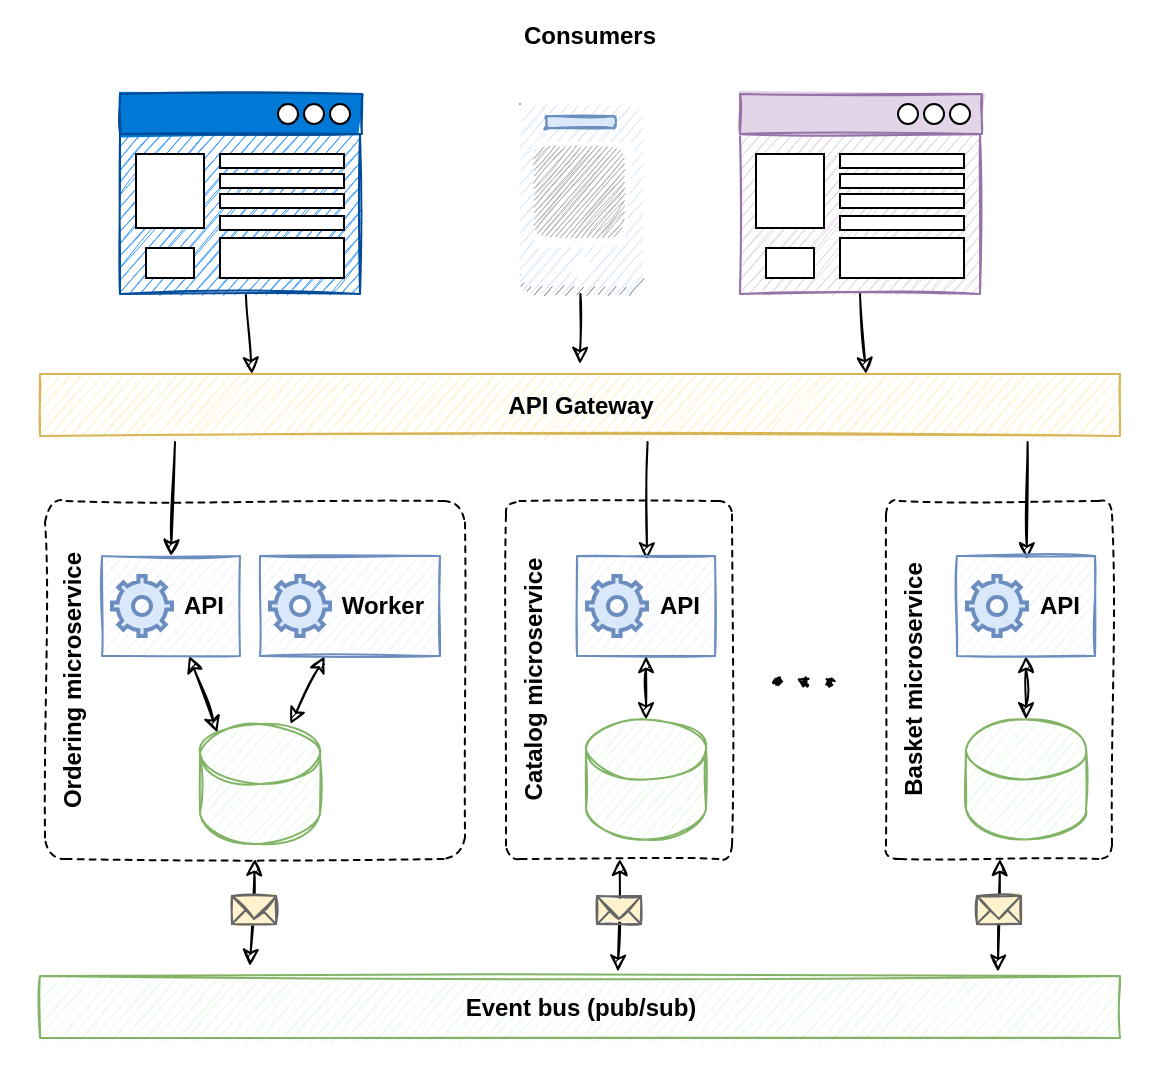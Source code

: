 <mxfile version="13.9.9" type="device"><diagram id="FCCemyp3I9G7vuMb8-Q_" name="soa-vs-microservices"><mxGraphModel dx="1408" dy="808" grid="1" gridSize="10" guides="1" tooltips="1" connect="1" arrows="1" fold="1" page="1" pageScale="1" pageWidth="850" pageHeight="1100" math="0" shadow="0"><root><mxCell id="0"/><mxCell id="1" parent="0"/><mxCell id="skr9TROCAOCcMGvgB_VV-87" value="" style="rounded=0;whiteSpace=wrap;html=1;dashed=1;sketch=0;disableMultiStroke=1;align=right;fillColor=#FFFFFF;strokeColor=none;" parent="1" vertex="1"><mxGeometry x="130" y="122" width="580" height="538" as="geometry"/></mxCell><mxCell id="skr9TROCAOCcMGvgB_VV-22" value="Ordering microservice" style="rounded=1;whiteSpace=wrap;html=1;fillColor=none;verticalAlign=top;fontStyle=1;dashed=1;sketch=1;arcSize=6;disableMultiStroke=1;rotation=-90;" parent="1" vertex="1"><mxGeometry x="168" y="357" width="179" height="210" as="geometry"/></mxCell><mxCell id="skr9TROCAOCcMGvgB_VV-1" style="edgeStyle=none;rounded=0;sketch=1;orthogonalLoop=1;jettySize=auto;html=1;startArrow=classic;startFill=1;exitX=0;exitY=0.5;exitDx=0;exitDy=0;" parent="1" source="skr9TROCAOCcMGvgB_VV-22" edge="1"><mxGeometry relative="1" as="geometry"><mxPoint x="255" y="605" as="targetPoint"/></mxGeometry></mxCell><mxCell id="skr9TROCAOCcMGvgB_VV-18" style="edgeStyle=none;rounded=0;sketch=1;orthogonalLoop=1;jettySize=auto;html=1;entryX=0.145;entryY=0;entryDx=0;entryDy=4.35;entryPerimeter=0;startArrow=classic;startFill=1;" parent="1" source="Lkasd60uAX62nH7_nChF-57" target="2ehcjkRP_I2p9TleZrnI-26" edge="1"><mxGeometry relative="1" as="geometry"/></mxCell><mxCell id="Lkasd60uAX62nH7_nChF-57" value="API" style="html=1;sketch=1;strokeColor=#6c8ebf;fontStyle=1;labelBackgroundColor=none;fillColor=#F0F4FF;align=right;spacingRight=7;verticalAlign=middle;" parent="1" vertex="1"><mxGeometry x="181" y="400" width="69" height="50" as="geometry"/></mxCell><mxCell id="skr9TROCAOCcMGvgB_VV-37" style="edgeStyle=none;rounded=0;sketch=1;orthogonalLoop=1;jettySize=auto;html=1;entryX=0.499;entryY=0.176;entryDx=0;entryDy=0;entryPerimeter=0;startArrow=none;startFill=0;exitX=0.489;exitY=1.097;exitDx=0;exitDy=0;exitPerimeter=0;" parent="1" edge="1"><mxGeometry relative="1" as="geometry"><mxPoint x="453.802" y="343.007" as="sourcePoint"/><mxPoint x="453.39" y="401.68" as="targetPoint"/></mxGeometry></mxCell><mxCell id="Lkasd60uAX62nH7_nChF-59" value="API Gateway" style="html=1;strokeColor=#d6b656;sketch=1;fontStyle=1;labelBackgroundColor=none;fillColor=#fff2cc;" parent="1" vertex="1"><mxGeometry x="150" y="309" width="540" height="31" as="geometry"/></mxCell><mxCell id="Lkasd60uAX62nH7_nChF-71" style="rounded=0;orthogonalLoop=1;jettySize=auto;html=1;entryX=0.5;entryY=0;entryDx=0;entryDy=0;sketch=1;" parent="1" source="Lkasd60uAX62nH7_nChF-60" edge="1"><mxGeometry relative="1" as="geometry"><mxPoint x="256" y="309" as="targetPoint"/></mxGeometry></mxCell><mxCell id="Lkasd60uAX62nH7_nChF-60" value="" style="rounded=0;whiteSpace=wrap;html=1;sketch=1;fillColor=#3399FF;strokeColor=#004C99;" parent="1" vertex="1"><mxGeometry x="190" y="189" width="120" height="80" as="geometry"/></mxCell><mxCell id="Lkasd60uAX62nH7_nChF-61" value="" style="rounded=0;whiteSpace=wrap;html=1;gradientColor=none;" parent="1" vertex="1"><mxGeometry x="198" y="199" width="34" height="37" as="geometry"/></mxCell><mxCell id="Lkasd60uAX62nH7_nChF-62" value="" style="rounded=0;whiteSpace=wrap;html=1;gradientColor=none;" parent="1" vertex="1"><mxGeometry x="240" y="199" width="62" height="7" as="geometry"/></mxCell><mxCell id="Lkasd60uAX62nH7_nChF-63" value="" style="rounded=0;whiteSpace=wrap;html=1;gradientColor=none;" parent="1" vertex="1"><mxGeometry x="240" y="209" width="62" height="7" as="geometry"/></mxCell><mxCell id="Lkasd60uAX62nH7_nChF-64" value="" style="rounded=0;whiteSpace=wrap;html=1;gradientColor=none;" parent="1" vertex="1"><mxGeometry x="240" y="219" width="62" height="7" as="geometry"/></mxCell><mxCell id="Lkasd60uAX62nH7_nChF-65" value="" style="rounded=0;whiteSpace=wrap;html=1;gradientColor=none;" parent="1" vertex="1"><mxGeometry x="240" y="230" width="62" height="7" as="geometry"/></mxCell><mxCell id="Lkasd60uAX62nH7_nChF-66" value="" style="rounded=0;whiteSpace=wrap;html=1;gradientColor=none;" parent="1" vertex="1"><mxGeometry x="240" y="241" width="62" height="20" as="geometry"/></mxCell><mxCell id="Lkasd60uAX62nH7_nChF-67" value="" style="rounded=0;whiteSpace=wrap;html=1;gradientColor=none;" parent="1" vertex="1"><mxGeometry x="203" y="246" width="24" height="15" as="geometry"/></mxCell><mxCell id="Lkasd60uAX62nH7_nChF-68" value="" style="rounded=0;whiteSpace=wrap;html=1;sketch=1;gradientColor=none;strokeColor=#004C99;fillStyle=solid;fillColor=#0079D6;" parent="1" vertex="1"><mxGeometry x="190" y="169" width="121" height="20" as="geometry"/></mxCell><mxCell id="Lkasd60uAX62nH7_nChF-48" value="" style="ellipse;whiteSpace=wrap;html=1;aspect=fixed;sketch=0;fillColor=#FFFFFF;" parent="1" vertex="1"><mxGeometry x="295" y="174" width="10" height="10" as="geometry"/></mxCell><mxCell id="Lkasd60uAX62nH7_nChF-69" value="" style="ellipse;whiteSpace=wrap;html=1;aspect=fixed;sketch=0;fillColor=#FFFFFF;" parent="1" vertex="1"><mxGeometry x="282" y="174" width="10" height="10" as="geometry"/></mxCell><mxCell id="Lkasd60uAX62nH7_nChF-70" value="" style="ellipse;whiteSpace=wrap;html=1;aspect=fixed;sketch=0;fillColor=#FFFFFF;" parent="1" vertex="1"><mxGeometry x="269" y="174" width="10" height="10" as="geometry"/></mxCell><mxCell id="Lkasd60uAX62nH7_nChF-74" value="&amp;nbsp;" style="shape=cylinder3;whiteSpace=wrap;html=1;boundedLbl=1;strokeColor=#82b366;sketch=1;fontStyle=1;labelBackgroundColor=none;fillColor=#E8FCE7;" parent="1" vertex="1"><mxGeometry x="423" y="481.7" width="60" height="60" as="geometry"/></mxCell><mxCell id="Lkasd60uAX62nH7_nChF-96" value="" style="html=1;verticalLabelPosition=bottom;align=center;labelBackgroundColor=#ffffff;verticalAlign=top;strokeWidth=2;strokeColor=#6c8ebf;shadow=0;dashed=0;shape=mxgraph.ios7.icons.settings;sketch=0;fillStyle=solid;fillColor=#dae8fc;" parent="1" vertex="1"><mxGeometry x="186" y="410" width="30" height="30" as="geometry"/></mxCell><mxCell id="2ehcjkRP_I2p9TleZrnI-1" value="" style="rounded=0;whiteSpace=wrap;html=1;sketch=1;fillColor=#e1d5e7;strokeColor=#9673a6;" parent="1" vertex="1"><mxGeometry x="500" y="189" width="120" height="80" as="geometry"/></mxCell><mxCell id="2ehcjkRP_I2p9TleZrnI-2" value="" style="rounded=0;whiteSpace=wrap;html=1;gradientColor=none;" parent="1" vertex="1"><mxGeometry x="508" y="199" width="34" height="37" as="geometry"/></mxCell><mxCell id="2ehcjkRP_I2p9TleZrnI-3" value="" style="rounded=0;whiteSpace=wrap;html=1;gradientColor=none;" parent="1" vertex="1"><mxGeometry x="550" y="199" width="62" height="7" as="geometry"/></mxCell><mxCell id="2ehcjkRP_I2p9TleZrnI-4" value="" style="rounded=0;whiteSpace=wrap;html=1;gradientColor=none;" parent="1" vertex="1"><mxGeometry x="550" y="209" width="62" height="7" as="geometry"/></mxCell><mxCell id="2ehcjkRP_I2p9TleZrnI-5" value="" style="rounded=0;whiteSpace=wrap;html=1;gradientColor=none;" parent="1" vertex="1"><mxGeometry x="550" y="219" width="62" height="7" as="geometry"/></mxCell><mxCell id="2ehcjkRP_I2p9TleZrnI-6" value="" style="rounded=0;whiteSpace=wrap;html=1;gradientColor=none;" parent="1" vertex="1"><mxGeometry x="550" y="230" width="62" height="7" as="geometry"/></mxCell><mxCell id="2ehcjkRP_I2p9TleZrnI-7" value="" style="rounded=0;whiteSpace=wrap;html=1;gradientColor=none;" parent="1" vertex="1"><mxGeometry x="550" y="241" width="62" height="20" as="geometry"/></mxCell><mxCell id="2ehcjkRP_I2p9TleZrnI-8" value="" style="rounded=0;whiteSpace=wrap;html=1;gradientColor=none;" parent="1" vertex="1"><mxGeometry x="513" y="246" width="24" height="15" as="geometry"/></mxCell><mxCell id="2ehcjkRP_I2p9TleZrnI-9" value="" style="rounded=0;whiteSpace=wrap;html=1;sketch=1;strokeColor=#9673a6;fillStyle=solid;fillColor=#e1d5e7;" parent="1" vertex="1"><mxGeometry x="500" y="169" width="121" height="20" as="geometry"/></mxCell><mxCell id="2ehcjkRP_I2p9TleZrnI-10" value="" style="ellipse;whiteSpace=wrap;html=1;aspect=fixed;sketch=0;fillColor=#FFFFFF;" parent="1" vertex="1"><mxGeometry x="605" y="174" width="10" height="10" as="geometry"/></mxCell><mxCell id="2ehcjkRP_I2p9TleZrnI-11" value="" style="ellipse;whiteSpace=wrap;html=1;aspect=fixed;sketch=0;fillColor=#FFFFFF;" parent="1" vertex="1"><mxGeometry x="592" y="174" width="10" height="10" as="geometry"/></mxCell><mxCell id="2ehcjkRP_I2p9TleZrnI-12" value="" style="ellipse;whiteSpace=wrap;html=1;aspect=fixed;sketch=0;fillColor=#FFFFFF;" parent="1" vertex="1"><mxGeometry x="579" y="174" width="10" height="10" as="geometry"/></mxCell><mxCell id="2ehcjkRP_I2p9TleZrnI-14" style="rounded=0;orthogonalLoop=1;jettySize=auto;html=1;entryX=0.5;entryY=0;entryDx=0;entryDy=0;sketch=1;" parent="1" edge="1"><mxGeometry relative="1" as="geometry"><mxPoint x="560" y="269" as="sourcePoint"/><mxPoint x="563" y="309" as="targetPoint"/></mxGeometry></mxCell><mxCell id="2ehcjkRP_I2p9TleZrnI-16" value="" style="group" parent="1" vertex="1" connectable="0"><mxGeometry x="390" y="174" width="61.07" height="95" as="geometry"/></mxCell><mxCell id="2ehcjkRP_I2p9TleZrnI-17" value="" style="outlineConnect=0;dashed=0;verticalLabelPosition=bottom;verticalAlign=top;align=center;html=1;shape=mxgraph.aws3.mobile_client;fillColor=#dae8fc;sketch=1;fontSize=14;strokeColor=#6c8ebf;" parent="2ehcjkRP_I2p9TleZrnI-16" vertex="1"><mxGeometry width="61.07" height="95" as="geometry"/></mxCell><mxCell id="2ehcjkRP_I2p9TleZrnI-18" value="" style="rounded=1;whiteSpace=wrap;html=1;sketch=1;fontSize=14;fillColor=#dae8fc;strokeColor=#6c8ebf;fillStyle=solid;" parent="2ehcjkRP_I2p9TleZrnI-16" vertex="1"><mxGeometry x="13.194" y="6.032" width="34.682" height="6.032" as="geometry"/></mxCell><mxCell id="2ehcjkRP_I2p9TleZrnI-19" value="" style="rounded=1;whiteSpace=wrap;html=1;sketch=1;fontSize=14;strokeColor=none;hachureGap=2;fillColor=#B3B3B3;" parent="2ehcjkRP_I2p9TleZrnI-16" vertex="1"><mxGeometry x="6.409" y="21.111" width="45.237" height="45.238" as="geometry"/></mxCell><mxCell id="2ehcjkRP_I2p9TleZrnI-20" style="rounded=0;orthogonalLoop=1;jettySize=auto;html=1;sketch=1;" parent="1" source="2ehcjkRP_I2p9TleZrnI-17" edge="1"><mxGeometry relative="1" as="geometry"><mxPoint x="410.04" y="269" as="sourcePoint"/><mxPoint x="420" y="304" as="targetPoint"/></mxGeometry></mxCell><mxCell id="2ehcjkRP_I2p9TleZrnI-25" value="Consumers" style="text;html=1;strokeColor=none;fillColor=none;align=center;verticalAlign=middle;whiteSpace=wrap;rounded=0;fontStyle=1" parent="1" vertex="1"><mxGeometry x="405" y="130" width="40" height="20" as="geometry"/></mxCell><mxCell id="2ehcjkRP_I2p9TleZrnI-26" value="&amp;nbsp;" style="shape=cylinder3;whiteSpace=wrap;html=1;boundedLbl=1;strokeColor=#82b366;sketch=1;fontStyle=1;labelBackgroundColor=none;fillColor=#E8FCE7;" parent="1" vertex="1"><mxGeometry x="230" y="484" width="60" height="60" as="geometry"/></mxCell><mxCell id="2ehcjkRP_I2p9TleZrnI-30" value="Event bus (pub/sub)" style="html=1;strokeColor=#82b366;sketch=1;fontStyle=1;labelBackgroundColor=none;fillColor=#E8FCE7;" parent="1" vertex="1"><mxGeometry x="150" y="610" width="540" height="31" as="geometry"/></mxCell><mxCell id="skr9TROCAOCcMGvgB_VV-6" value="" style="html=1;verticalLabelPosition=bottom;align=center;labelBackgroundColor=#ffffff;verticalAlign=top;strokeWidth=1;shadow=0;dashed=0;shape=mxgraph.ios7.icons.mail;fillColor=#fff2cc;sketch=1;fillStyle=solid;strokeColor=#666666;" parent="1" vertex="1"><mxGeometry x="246" y="570.0" width="22" height="14" as="geometry"/></mxCell><mxCell id="skr9TROCAOCcMGvgB_VV-20" style="edgeStyle=none;rounded=0;sketch=1;orthogonalLoop=1;jettySize=auto;html=1;entryX=0.5;entryY=0;entryDx=0;entryDy=0;entryPerimeter=0;startArrow=classic;startFill=1;" parent="1" source="skr9TROCAOCcMGvgB_VV-9" target="Lkasd60uAX62nH7_nChF-74" edge="1"><mxGeometry relative="1" as="geometry"/></mxCell><mxCell id="skr9TROCAOCcMGvgB_VV-9" value="API" style="html=1;sketch=1;strokeColor=#6c8ebf;fontStyle=1;labelBackgroundColor=none;fillColor=#F0F4FF;align=right;spacingRight=7;verticalAlign=middle;" parent="1" vertex="1"><mxGeometry x="418.5" y="400" width="69" height="50" as="geometry"/></mxCell><mxCell id="skr9TROCAOCcMGvgB_VV-10" value="" style="html=1;verticalLabelPosition=bottom;align=center;labelBackgroundColor=#ffffff;verticalAlign=top;strokeWidth=2;strokeColor=#6c8ebf;shadow=0;dashed=0;shape=mxgraph.ios7.icons.settings;sketch=0;fillStyle=solid;fillColor=#dae8fc;" parent="1" vertex="1"><mxGeometry x="423.5" y="410" width="30" height="30" as="geometry"/></mxCell><mxCell id="skr9TROCAOCcMGvgB_VV-19" style="edgeStyle=none;rounded=0;sketch=1;orthogonalLoop=1;jettySize=auto;html=1;startArrow=classic;startFill=1;" parent="1" source="skr9TROCAOCcMGvgB_VV-13" target="2ehcjkRP_I2p9TleZrnI-26" edge="1"><mxGeometry relative="1" as="geometry"/></mxCell><mxCell id="skr9TROCAOCcMGvgB_VV-13" value="Worker" style="html=1;sketch=1;strokeColor=#6c8ebf;fontStyle=1;labelBackgroundColor=none;fillColor=#F0F4FF;align=right;spacingRight=7;verticalAlign=middle;" parent="1" vertex="1"><mxGeometry x="260" y="400" width="90" height="50" as="geometry"/></mxCell><mxCell id="skr9TROCAOCcMGvgB_VV-14" value="" style="html=1;verticalLabelPosition=bottom;align=center;labelBackgroundColor=#ffffff;verticalAlign=top;strokeWidth=2;strokeColor=#6c8ebf;shadow=0;dashed=0;shape=mxgraph.ios7.icons.settings;sketch=0;fillStyle=solid;fillColor=#dae8fc;" parent="1" vertex="1"><mxGeometry x="265" y="410" width="30" height="30" as="geometry"/></mxCell><mxCell id="skr9TROCAOCcMGvgB_VV-36" style="rounded=0;orthogonalLoop=1;jettySize=auto;html=1;entryX=0.5;entryY=0;entryDx=0;entryDy=0;sketch=1;exitX=0.125;exitY=1.097;exitDx=0;exitDy=0;exitPerimeter=0;" parent="1" source="Lkasd60uAX62nH7_nChF-59" target="Lkasd60uAX62nH7_nChF-57" edge="1"><mxGeometry relative="1" as="geometry"><mxPoint x="266" y="319.0" as="targetPoint"/><mxPoint x="263" y="279" as="sourcePoint"/></mxGeometry></mxCell><mxCell id="skr9TROCAOCcMGvgB_VV-38" value="Catalog microservice" style="rounded=1;whiteSpace=wrap;html=1;fillColor=none;verticalAlign=top;fontStyle=1;dashed=1;sketch=1;arcSize=6;disableMultiStroke=1;rotation=-90;" parent="1" vertex="1"><mxGeometry x="350" y="405.5" width="179" height="113" as="geometry"/></mxCell><mxCell id="skr9TROCAOCcMGvgB_VV-53" style="edgeStyle=none;rounded=0;sketch=1;orthogonalLoop=1;jettySize=auto;html=1;startArrow=classic;startFill=1;exitX=0;exitY=0.5;exitDx=0;exitDy=0;entryX=0.163;entryY=-0.07;entryDx=0;entryDy=0;entryPerimeter=0;" parent="1" edge="1"><mxGeometry relative="1" as="geometry"><mxPoint x="440" y="551.5" as="sourcePoint"/><mxPoint x="438.934" y="607.83" as="targetPoint"/></mxGeometry></mxCell><mxCell id="skr9TROCAOCcMGvgB_VV-54" value="" style="html=1;verticalLabelPosition=bottom;align=center;labelBackgroundColor=#ffffff;verticalAlign=top;strokeWidth=1;shadow=0;dashed=0;shape=mxgraph.ios7.icons.mail;fillColor=#fff2cc;sketch=1;fillStyle=solid;strokeColor=#666666;" parent="1" vertex="1"><mxGeometry x="428.5" y="570.0" width="22" height="14" as="geometry"/></mxCell><mxCell id="skr9TROCAOCcMGvgB_VV-71" style="edgeStyle=none;rounded=0;sketch=1;orthogonalLoop=1;jettySize=auto;html=1;entryX=0.499;entryY=0.176;entryDx=0;entryDy=0;entryPerimeter=0;startArrow=none;startFill=0;exitX=0.489;exitY=1.097;exitDx=0;exitDy=0;exitPerimeter=0;" parent="1" edge="1"><mxGeometry relative="1" as="geometry"><mxPoint x="643.802" y="343.007" as="sourcePoint"/><mxPoint x="643.39" y="401.68" as="targetPoint"/></mxGeometry></mxCell><mxCell id="skr9TROCAOCcMGvgB_VV-72" value="&amp;nbsp;" style="shape=cylinder3;whiteSpace=wrap;html=1;boundedLbl=1;strokeColor=#82b366;sketch=1;fontStyle=1;labelBackgroundColor=none;fillColor=#E8FCE7;" parent="1" vertex="1"><mxGeometry x="613" y="481.7" width="60" height="60" as="geometry"/></mxCell><mxCell id="skr9TROCAOCcMGvgB_VV-73" style="edgeStyle=none;rounded=0;sketch=1;orthogonalLoop=1;jettySize=auto;html=1;entryX=0.5;entryY=0;entryDx=0;entryDy=0;entryPerimeter=0;startArrow=classic;startFill=1;" parent="1" source="skr9TROCAOCcMGvgB_VV-74" target="skr9TROCAOCcMGvgB_VV-72" edge="1"><mxGeometry relative="1" as="geometry"/></mxCell><mxCell id="skr9TROCAOCcMGvgB_VV-74" value="API" style="html=1;sketch=1;strokeColor=#6c8ebf;fontStyle=1;labelBackgroundColor=none;fillColor=#F0F4FF;align=right;spacingRight=7;verticalAlign=middle;" parent="1" vertex="1"><mxGeometry x="608.5" y="400" width="69" height="50" as="geometry"/></mxCell><mxCell id="skr9TROCAOCcMGvgB_VV-75" value="" style="html=1;verticalLabelPosition=bottom;align=center;labelBackgroundColor=#ffffff;verticalAlign=top;strokeWidth=2;strokeColor=#6c8ebf;shadow=0;dashed=0;shape=mxgraph.ios7.icons.settings;sketch=0;fillStyle=solid;fillColor=#dae8fc;" parent="1" vertex="1"><mxGeometry x="613.5" y="410" width="30" height="30" as="geometry"/></mxCell><mxCell id="skr9TROCAOCcMGvgB_VV-76" value="Basket microservice" style="rounded=1;whiteSpace=wrap;html=1;fillColor=none;verticalAlign=top;fontStyle=1;dashed=1;sketch=1;arcSize=6;disableMultiStroke=1;rotation=-90;" parent="1" vertex="1"><mxGeometry x="540" y="405.5" width="179" height="113" as="geometry"/></mxCell><mxCell id="skr9TROCAOCcMGvgB_VV-77" style="edgeStyle=none;rounded=0;sketch=1;orthogonalLoop=1;jettySize=auto;html=1;startArrow=classic;startFill=1;exitX=0;exitY=0.5;exitDx=0;exitDy=0;entryX=0.163;entryY=-0.07;entryDx=0;entryDy=0;entryPerimeter=0;" parent="1" edge="1"><mxGeometry relative="1" as="geometry"><mxPoint x="630" y="551.5" as="sourcePoint"/><mxPoint x="628.934" y="607.83" as="targetPoint"/></mxGeometry></mxCell><mxCell id="skr9TROCAOCcMGvgB_VV-78" value="" style="html=1;verticalLabelPosition=bottom;align=center;labelBackgroundColor=#ffffff;verticalAlign=top;strokeWidth=1;shadow=0;dashed=0;shape=mxgraph.ios7.icons.mail;fillColor=#fff2cc;sketch=1;fillStyle=solid;strokeColor=#666666;" parent="1" vertex="1"><mxGeometry x="618.5" y="570.0" width="22" height="14" as="geometry"/></mxCell><mxCell id="skr9TROCAOCcMGvgB_VV-80" value="" style="ellipse;whiteSpace=wrap;html=1;aspect=fixed;dashed=1;sketch=1;disableMultiStroke=1;align=right;fillColor=#0D0D0D;dashGap=0;fillStyle=solid;" parent="1" vertex="1"><mxGeometry x="517" y="461" width="4" height="4" as="geometry"/></mxCell><mxCell id="skr9TROCAOCcMGvgB_VV-85" value="" style="ellipse;whiteSpace=wrap;html=1;aspect=fixed;dashed=1;sketch=1;disableMultiStroke=1;align=right;fillColor=#0D0D0D;dashGap=0;fillStyle=solid;" parent="1" vertex="1"><mxGeometry x="530" y="461" width="4" height="4" as="geometry"/></mxCell><mxCell id="skr9TROCAOCcMGvgB_VV-86" value="" style="ellipse;whiteSpace=wrap;html=1;aspect=fixed;dashed=1;sketch=1;disableMultiStroke=1;align=right;fillColor=#0D0D0D;dashGap=0;fillStyle=solid;" parent="1" vertex="1"><mxGeometry x="543" y="461" width="4" height="4" as="geometry"/></mxCell></root></mxGraphModel></diagram></mxfile>